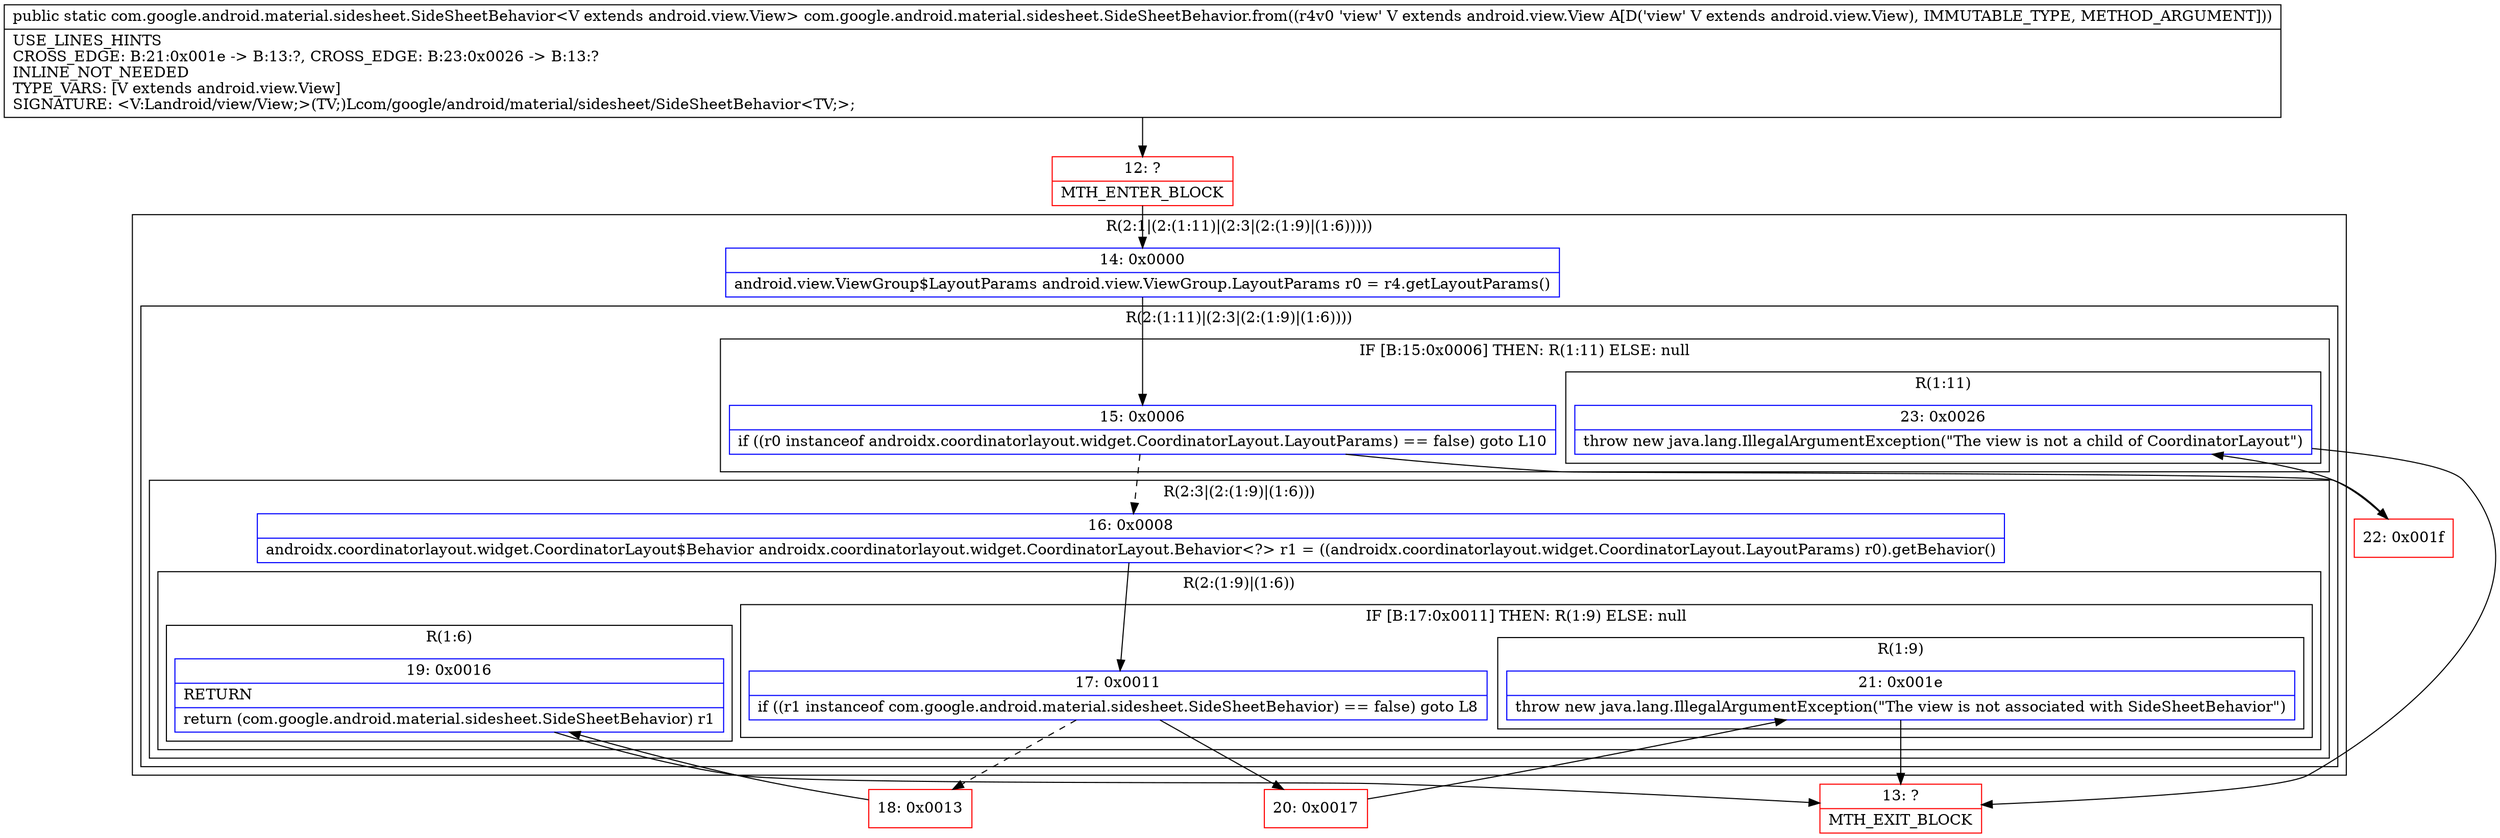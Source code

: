 digraph "CFG forcom.google.android.material.sidesheet.SideSheetBehavior.from(Landroid\/view\/View;)Lcom\/google\/android\/material\/sidesheet\/SideSheetBehavior;" {
subgraph cluster_Region_1780019121 {
label = "R(2:1|(2:(1:11)|(2:3|(2:(1:9)|(1:6)))))";
node [shape=record,color=blue];
Node_14 [shape=record,label="{14\:\ 0x0000|android.view.ViewGroup$LayoutParams android.view.ViewGroup.LayoutParams r0 = r4.getLayoutParams()\l}"];
subgraph cluster_Region_2034661228 {
label = "R(2:(1:11)|(2:3|(2:(1:9)|(1:6))))";
node [shape=record,color=blue];
subgraph cluster_IfRegion_420513176 {
label = "IF [B:15:0x0006] THEN: R(1:11) ELSE: null";
node [shape=record,color=blue];
Node_15 [shape=record,label="{15\:\ 0x0006|if ((r0 instanceof androidx.coordinatorlayout.widget.CoordinatorLayout.LayoutParams) == false) goto L10\l}"];
subgraph cluster_Region_900329707 {
label = "R(1:11)";
node [shape=record,color=blue];
Node_23 [shape=record,label="{23\:\ 0x0026|throw new java.lang.IllegalArgumentException(\"The view is not a child of CoordinatorLayout\")\l}"];
}
}
subgraph cluster_Region_53556083 {
label = "R(2:3|(2:(1:9)|(1:6)))";
node [shape=record,color=blue];
Node_16 [shape=record,label="{16\:\ 0x0008|androidx.coordinatorlayout.widget.CoordinatorLayout$Behavior androidx.coordinatorlayout.widget.CoordinatorLayout.Behavior\<?\> r1 = ((androidx.coordinatorlayout.widget.CoordinatorLayout.LayoutParams) r0).getBehavior()\l}"];
subgraph cluster_Region_410933773 {
label = "R(2:(1:9)|(1:6))";
node [shape=record,color=blue];
subgraph cluster_IfRegion_492614700 {
label = "IF [B:17:0x0011] THEN: R(1:9) ELSE: null";
node [shape=record,color=blue];
Node_17 [shape=record,label="{17\:\ 0x0011|if ((r1 instanceof com.google.android.material.sidesheet.SideSheetBehavior) == false) goto L8\l}"];
subgraph cluster_Region_1437968807 {
label = "R(1:9)";
node [shape=record,color=blue];
Node_21 [shape=record,label="{21\:\ 0x001e|throw new java.lang.IllegalArgumentException(\"The view is not associated with SideSheetBehavior\")\l}"];
}
}
subgraph cluster_Region_815052113 {
label = "R(1:6)";
node [shape=record,color=blue];
Node_19 [shape=record,label="{19\:\ 0x0016|RETURN\l|return (com.google.android.material.sidesheet.SideSheetBehavior) r1\l}"];
}
}
}
}
}
Node_12 [shape=record,color=red,label="{12\:\ ?|MTH_ENTER_BLOCK\l}"];
Node_18 [shape=record,color=red,label="{18\:\ 0x0013}"];
Node_13 [shape=record,color=red,label="{13\:\ ?|MTH_EXIT_BLOCK\l}"];
Node_20 [shape=record,color=red,label="{20\:\ 0x0017}"];
Node_22 [shape=record,color=red,label="{22\:\ 0x001f}"];
MethodNode[shape=record,label="{public static com.google.android.material.sidesheet.SideSheetBehavior\<V extends android.view.View\> com.google.android.material.sidesheet.SideSheetBehavior.from((r4v0 'view' V extends android.view.View A[D('view' V extends android.view.View), IMMUTABLE_TYPE, METHOD_ARGUMENT]))  | USE_LINES_HINTS\lCROSS_EDGE: B:21:0x001e \-\> B:13:?, CROSS_EDGE: B:23:0x0026 \-\> B:13:?\lINLINE_NOT_NEEDED\lTYPE_VARS: [V extends android.view.View]\lSIGNATURE: \<V:Landroid\/view\/View;\>(TV;)Lcom\/google\/android\/material\/sidesheet\/SideSheetBehavior\<TV;\>;\l}"];
MethodNode -> Node_12;Node_14 -> Node_15;
Node_15 -> Node_16[style=dashed];
Node_15 -> Node_22;
Node_23 -> Node_13;
Node_16 -> Node_17;
Node_17 -> Node_18[style=dashed];
Node_17 -> Node_20;
Node_21 -> Node_13;
Node_19 -> Node_13;
Node_12 -> Node_14;
Node_18 -> Node_19;
Node_20 -> Node_21;
Node_22 -> Node_23;
}

